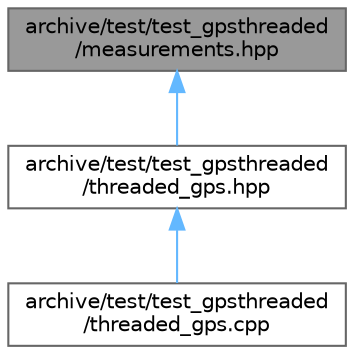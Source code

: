 digraph "archive/test/test_gpsthreaded/measurements.hpp"
{
 // LATEX_PDF_SIZE
  bgcolor="transparent";
  edge [fontname=Helvetica,fontsize=10,labelfontname=Helvetica,labelfontsize=10];
  node [fontname=Helvetica,fontsize=10,shape=box,height=0.2,width=0.4];
  Node1 [id="Node000001",label="archive/test/test_gpsthreaded\l/measurements.hpp",height=0.2,width=0.4,color="gray40", fillcolor="grey60", style="filled", fontcolor="black",tooltip=" "];
  Node1 -> Node2 [id="edge3_Node000001_Node000002",dir="back",color="steelblue1",style="solid",tooltip=" "];
  Node2 [id="Node000002",label="archive/test/test_gpsthreaded\l/threaded_gps.hpp",height=0.2,width=0.4,color="grey40", fillcolor="white", style="filled",URL="$test_2test__gpsthreaded_2threaded__gps_8hpp.html",tooltip=" "];
  Node2 -> Node3 [id="edge4_Node000002_Node000003",dir="back",color="steelblue1",style="solid",tooltip=" "];
  Node3 [id="Node000003",label="archive/test/test_gpsthreaded\l/threaded_gps.cpp",height=0.2,width=0.4,color="grey40", fillcolor="white", style="filled",URL="$test_2test__gpsthreaded_2threaded__gps_8cpp.html",tooltip=" "];
}
